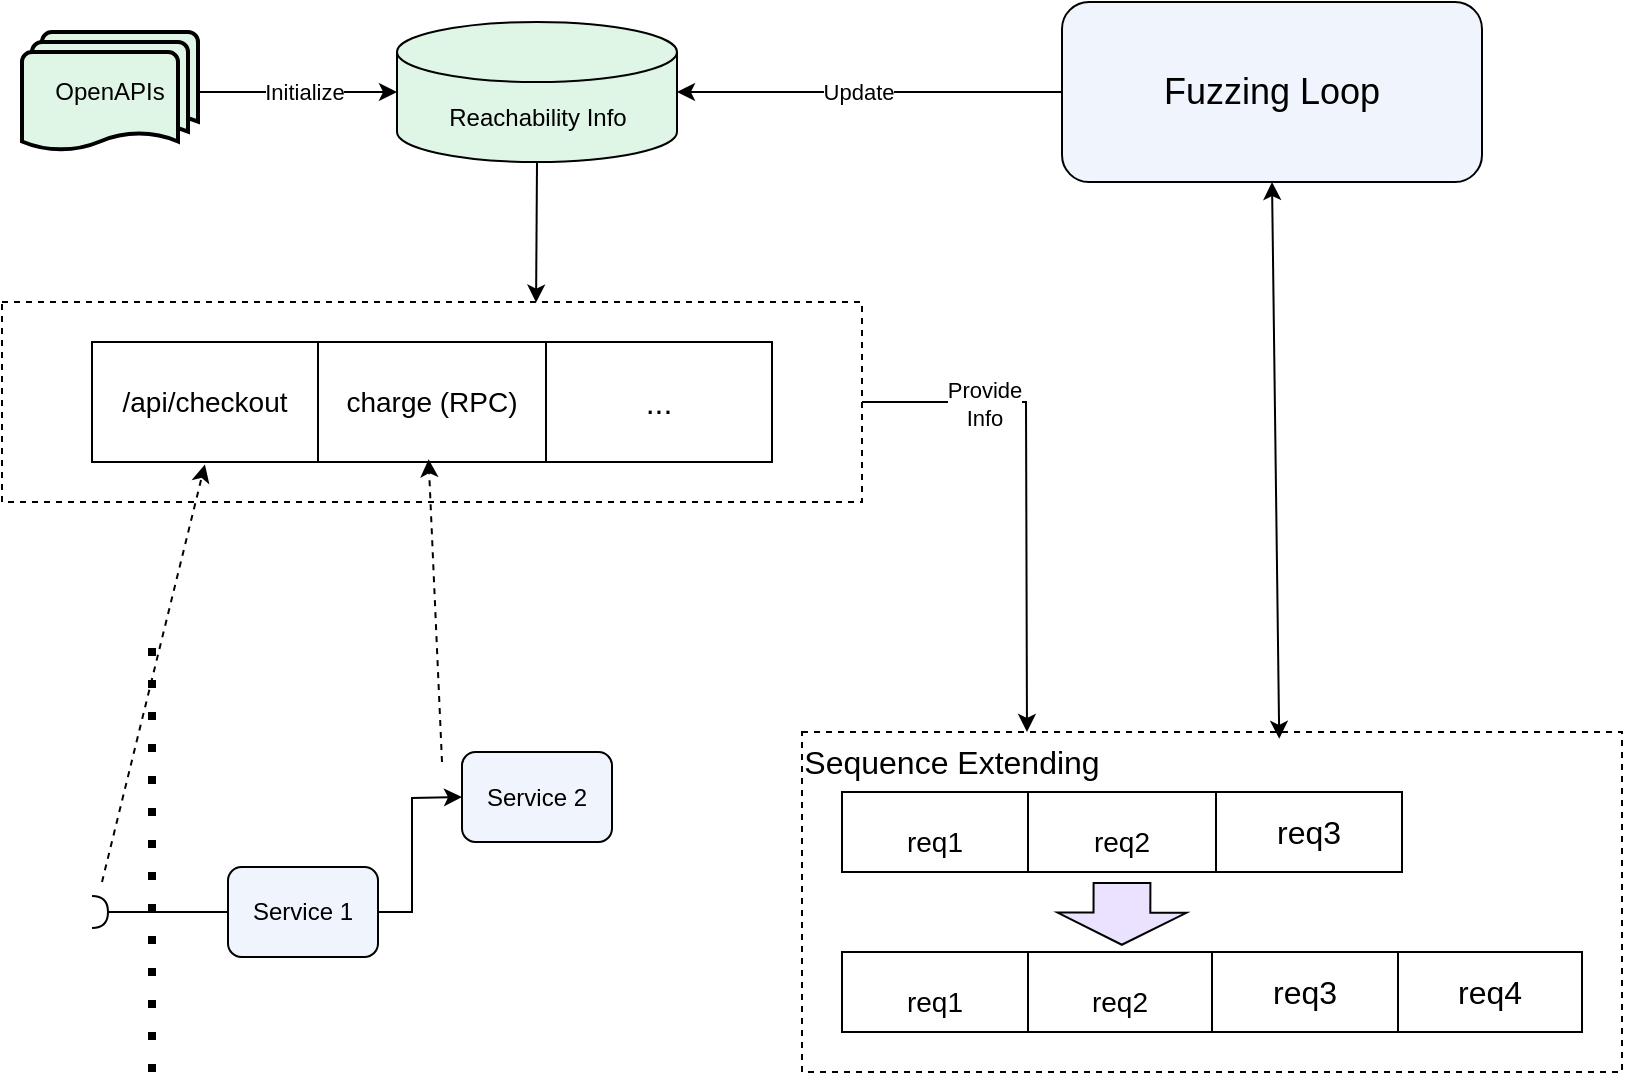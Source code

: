 <mxfile version="26.2.10">
  <diagram name="Page-1" id="gEL889tH-eNSq187wz8S">
    <mxGraphModel dx="3061" dy="1226" grid="1" gridSize="10" guides="1" tooltips="1" connect="1" arrows="1" fold="1" page="1" pageScale="1" pageWidth="850" pageHeight="1100" math="0" shadow="0">
      <root>
        <mxCell id="0" />
        <mxCell id="1" parent="0" />
        <mxCell id="DU_XREYTiKARM4lBFSdC-46" value="" style="rounded=0;whiteSpace=wrap;html=1;fillColor=none;dashed=1;" vertex="1" parent="1">
          <mxGeometry x="-440" y="395" width="410" height="170" as="geometry" />
        </mxCell>
        <mxCell id="WixgId_MYOPgr9kNpltZ-17" value="" style="rounded=0;whiteSpace=wrap;html=1;fillColor=none;dashed=1;" parent="1" vertex="1">
          <mxGeometry x="-840" y="180" width="430" height="100" as="geometry" />
        </mxCell>
        <mxCell id="DU_XREYTiKARM4lBFSdC-1" value="Reachability Info" style="shape=cylinder3;whiteSpace=wrap;html=1;boundedLbl=1;backgroundOutline=1;size=15;fillColor=light-dark(#DFF5E5,#486850);" vertex="1" parent="1">
          <mxGeometry x="-642.5" y="40" width="140" height="70" as="geometry" />
        </mxCell>
        <mxCell id="DU_XREYTiKARM4lBFSdC-2" value="OpenAPIs" style="strokeWidth=2;html=1;shape=mxgraph.flowchart.multi-document;whiteSpace=wrap;fillColor=light-dark(#DFF5E5,#4B567C);" vertex="1" parent="1">
          <mxGeometry x="-830" y="45" width="88" height="60" as="geometry" />
        </mxCell>
        <mxCell id="DU_XREYTiKARM4lBFSdC-3" value="" style="endArrow=classic;html=1;rounded=0;exitX=1;exitY=0.5;exitDx=0;exitDy=0;exitPerimeter=0;entryX=0;entryY=0.5;entryDx=0;entryDy=0;entryPerimeter=0;" edge="1" parent="1" source="DU_XREYTiKARM4lBFSdC-2" target="DU_XREYTiKARM4lBFSdC-1">
          <mxGeometry width="50" height="50" relative="1" as="geometry">
            <mxPoint x="-220" y="300" as="sourcePoint" />
            <mxPoint x="-170" y="250" as="targetPoint" />
          </mxGeometry>
        </mxCell>
        <mxCell id="DU_XREYTiKARM4lBFSdC-4" value="Initialize" style="edgeLabel;html=1;align=center;verticalAlign=middle;resizable=0;points=[];" vertex="1" connectable="0" parent="DU_XREYTiKARM4lBFSdC-3">
          <mxGeometry x="0.065" relative="1" as="geometry">
            <mxPoint as="offset" />
          </mxGeometry>
        </mxCell>
        <mxCell id="DU_XREYTiKARM4lBFSdC-5" value="" style="shape=table;startSize=0;container=1;collapsible=0;childLayout=tableLayout;fontSize=16;" vertex="1" parent="1">
          <mxGeometry x="-795" y="200" width="340" height="60" as="geometry" />
        </mxCell>
        <mxCell id="DU_XREYTiKARM4lBFSdC-14" value="" style="shape=tableRow;horizontal=0;startSize=0;swimlaneHead=0;swimlaneBody=0;strokeColor=inherit;top=0;left=0;bottom=0;right=0;collapsible=0;dropTarget=0;fillColor=none;points=[[0,0.5],[1,0.5]];portConstraint=eastwest;fontSize=16;" vertex="1" parent="DU_XREYTiKARM4lBFSdC-5">
          <mxGeometry width="340" height="60" as="geometry" />
        </mxCell>
        <mxCell id="DU_XREYTiKARM4lBFSdC-15" value="&lt;div style=&quot;font-size: 14px;&quot;&gt;&lt;p&gt;/api/checkout&lt;/p&gt;&lt;/div&gt;&lt;span style=&quot;white-space-collapse: preserve;&quot;&gt;&lt;/span&gt;" style="shape=partialRectangle;html=1;whiteSpace=wrap;connectable=0;strokeColor=inherit;overflow=hidden;fillColor=none;top=0;left=0;bottom=0;right=0;pointerEvents=1;fontSize=16;" vertex="1" parent="DU_XREYTiKARM4lBFSdC-14">
          <mxGeometry width="113" height="60" as="geometry">
            <mxRectangle width="113" height="60" as="alternateBounds" />
          </mxGeometry>
        </mxCell>
        <mxCell id="DU_XREYTiKARM4lBFSdC-16" value="&lt;div style=&quot;font-size: 14px;&quot;&gt;&lt;p&gt;charge (RPC)&lt;/p&gt;&lt;/div&gt;&lt;span style=&quot;white-space-collapse: preserve;&quot;&gt;&lt;/span&gt;" style="shape=partialRectangle;html=1;whiteSpace=wrap;connectable=0;strokeColor=inherit;overflow=hidden;fillColor=none;top=0;left=0;bottom=0;right=0;pointerEvents=1;fontSize=16;" vertex="1" parent="DU_XREYTiKARM4lBFSdC-14">
          <mxGeometry x="113" width="114" height="60" as="geometry">
            <mxRectangle width="114" height="60" as="alternateBounds" />
          </mxGeometry>
        </mxCell>
        <mxCell id="DU_XREYTiKARM4lBFSdC-17" value="..." style="shape=partialRectangle;html=1;whiteSpace=wrap;connectable=0;strokeColor=inherit;overflow=hidden;fillColor=none;top=0;left=0;bottom=0;right=0;pointerEvents=1;fontSize=16;" vertex="1" parent="DU_XREYTiKARM4lBFSdC-14">
          <mxGeometry x="227" width="113" height="60" as="geometry">
            <mxRectangle width="113" height="60" as="alternateBounds" />
          </mxGeometry>
        </mxCell>
        <mxCell id="DU_XREYTiKARM4lBFSdC-19" value="" style="endArrow=none;dashed=1;html=1;dashPattern=1 3;strokeWidth=4;rounded=0;" edge="1" parent="1">
          <mxGeometry width="50" height="50" relative="1" as="geometry">
            <mxPoint x="-765" y="565" as="sourcePoint" />
            <mxPoint x="-765" y="345" as="targetPoint" />
          </mxGeometry>
        </mxCell>
        <mxCell id="DU_XREYTiKARM4lBFSdC-20" value="Service 1" style="rounded=1;whiteSpace=wrap;html=1;fillColor=light-dark(#F0F4FC,#3B4453);" vertex="1" parent="1">
          <mxGeometry x="-727" y="462.5" width="75" height="45" as="geometry" />
        </mxCell>
        <mxCell id="DU_XREYTiKARM4lBFSdC-21" value="Service 2" style="rounded=1;whiteSpace=wrap;html=1;fillColor=light-dark(#F0F4FC,#3B4453);" vertex="1" parent="1">
          <mxGeometry x="-610" y="405" width="75" height="45" as="geometry" />
        </mxCell>
        <mxCell id="DU_XREYTiKARM4lBFSdC-22" value="" style="rounded=0;orthogonalLoop=1;jettySize=auto;html=1;endArrow=halfCircle;endFill=0;endSize=6;strokeWidth=1;sketch=0;fontSize=12;curved=1;exitX=0;exitY=0.5;exitDx=0;exitDy=0;" edge="1" parent="1" source="DU_XREYTiKARM4lBFSdC-20">
          <mxGeometry relative="1" as="geometry">
            <mxPoint x="-350" y="400" as="sourcePoint" />
            <mxPoint x="-795" y="485" as="targetPoint" />
          </mxGeometry>
        </mxCell>
        <mxCell id="DU_XREYTiKARM4lBFSdC-23" value="" style="ellipse;whiteSpace=wrap;html=1;align=center;aspect=fixed;fillColor=none;strokeColor=none;resizable=0;perimeter=centerPerimeter;rotatable=0;allowArrows=0;points=[];outlineConnect=1;" vertex="1" parent="1">
          <mxGeometry x="-805" y="472.5" width="10" height="10" as="geometry" />
        </mxCell>
        <mxCell id="DU_XREYTiKARM4lBFSdC-25" value="" style="endArrow=classic;html=1;rounded=0;exitX=1;exitY=0.5;exitDx=0;exitDy=0;entryX=0;entryY=0.5;entryDx=0;entryDy=0;" edge="1" parent="1" source="DU_XREYTiKARM4lBFSdC-20" target="DU_XREYTiKARM4lBFSdC-21">
          <mxGeometry width="50" height="50" relative="1" as="geometry">
            <mxPoint x="-475" y="445" as="sourcePoint" />
            <mxPoint x="-425" y="395" as="targetPoint" />
            <Array as="points">
              <mxPoint x="-635" y="485" />
              <mxPoint x="-635" y="428" />
            </Array>
          </mxGeometry>
        </mxCell>
        <mxCell id="DU_XREYTiKARM4lBFSdC-26" value="" style="endArrow=classic;html=1;rounded=0;entryX=0.166;entryY=1.02;entryDx=0;entryDy=0;entryPerimeter=0;dashed=1;" edge="1" parent="1" target="DU_XREYTiKARM4lBFSdC-14">
          <mxGeometry width="50" height="50" relative="1" as="geometry">
            <mxPoint x="-790" y="470" as="sourcePoint" />
            <mxPoint x="-465" y="330" as="targetPoint" />
          </mxGeometry>
        </mxCell>
        <mxCell id="DU_XREYTiKARM4lBFSdC-27" value="" style="endArrow=classic;html=1;rounded=0;entryX=0.495;entryY=0.977;entryDx=0;entryDy=0;entryPerimeter=0;dashed=1;" edge="1" parent="1" target="DU_XREYTiKARM4lBFSdC-14">
          <mxGeometry width="50" height="50" relative="1" as="geometry">
            <mxPoint x="-620" y="410" as="sourcePoint" />
            <mxPoint x="-729" y="271" as="targetPoint" />
          </mxGeometry>
        </mxCell>
        <mxCell id="DU_XREYTiKARM4lBFSdC-28" value="" style="endArrow=classic;html=1;rounded=0;exitX=0.5;exitY=1;exitDx=0;exitDy=0;exitPerimeter=0;entryX=0.621;entryY=0.003;entryDx=0;entryDy=0;entryPerimeter=0;" edge="1" parent="1" source="DU_XREYTiKARM4lBFSdC-1" target="WixgId_MYOPgr9kNpltZ-17">
          <mxGeometry width="50" height="50" relative="1" as="geometry">
            <mxPoint x="-300" y="190" as="sourcePoint" />
            <mxPoint x="-570" y="179" as="targetPoint" />
          </mxGeometry>
        </mxCell>
        <mxCell id="DU_XREYTiKARM4lBFSdC-29" value="&lt;font style=&quot;font-size: 18px;&quot;&gt;Fuzzing Loop&lt;/font&gt;" style="rounded=1;whiteSpace=wrap;html=1;fillColor=light-dark(#F0F4FC,#3B4453);" vertex="1" parent="1">
          <mxGeometry x="-310" y="30" width="210" height="90" as="geometry" />
        </mxCell>
        <mxCell id="DU_XREYTiKARM4lBFSdC-30" value="" style="endArrow=classic;html=1;rounded=0;entryX=1;entryY=0.5;entryDx=0;entryDy=0;entryPerimeter=0;" edge="1" parent="1" source="DU_XREYTiKARM4lBFSdC-29" target="DU_XREYTiKARM4lBFSdC-1">
          <mxGeometry width="50" height="50" relative="1" as="geometry">
            <mxPoint x="-732" y="85" as="sourcePoint" />
            <mxPoint x="-440" y="85" as="targetPoint" />
          </mxGeometry>
        </mxCell>
        <mxCell id="DU_XREYTiKARM4lBFSdC-31" value="Update" style="edgeLabel;html=1;align=center;verticalAlign=middle;resizable=0;points=[];" vertex="1" connectable="0" parent="DU_XREYTiKARM4lBFSdC-30">
          <mxGeometry x="0.065" relative="1" as="geometry">
            <mxPoint as="offset" />
          </mxGeometry>
        </mxCell>
        <mxCell id="DU_XREYTiKARM4lBFSdC-32" value="" style="shape=table;startSize=0;container=1;collapsible=0;childLayout=tableLayout;fontSize=16;" vertex="1" parent="1">
          <mxGeometry x="-420" y="425" width="280" height="40" as="geometry" />
        </mxCell>
        <mxCell id="DU_XREYTiKARM4lBFSdC-33" value="" style="shape=tableRow;horizontal=0;startSize=0;swimlaneHead=0;swimlaneBody=0;strokeColor=inherit;top=0;left=0;bottom=0;right=0;collapsible=0;dropTarget=0;fillColor=none;points=[[0,0.5],[1,0.5]];portConstraint=eastwest;fontSize=16;" vertex="1" parent="DU_XREYTiKARM4lBFSdC-32">
          <mxGeometry width="280" height="40" as="geometry" />
        </mxCell>
        <mxCell id="DU_XREYTiKARM4lBFSdC-34" value="&lt;div style=&quot;font-size: 14px;&quot;&gt;&lt;p&gt;req1&lt;/p&gt;&lt;/div&gt;&lt;span style=&quot;white-space-collapse: preserve;&quot;&gt;&lt;/span&gt;" style="shape=partialRectangle;html=1;whiteSpace=wrap;connectable=0;strokeColor=inherit;overflow=hidden;fillColor=none;top=0;left=0;bottom=0;right=0;pointerEvents=1;fontSize=16;" vertex="1" parent="DU_XREYTiKARM4lBFSdC-33">
          <mxGeometry width="93" height="40" as="geometry">
            <mxRectangle width="93" height="40" as="alternateBounds" />
          </mxGeometry>
        </mxCell>
        <mxCell id="DU_XREYTiKARM4lBFSdC-35" value="&lt;div style=&quot;font-size: 14px;&quot;&gt;&lt;p&gt;req2&lt;/p&gt;&lt;/div&gt;&lt;span style=&quot;white-space-collapse: preserve;&quot;&gt;&lt;/span&gt;" style="shape=partialRectangle;html=1;whiteSpace=wrap;connectable=0;strokeColor=inherit;overflow=hidden;fillColor=none;top=0;left=0;bottom=0;right=0;pointerEvents=1;fontSize=16;" vertex="1" parent="DU_XREYTiKARM4lBFSdC-33">
          <mxGeometry x="93" width="94" height="40" as="geometry">
            <mxRectangle width="94" height="40" as="alternateBounds" />
          </mxGeometry>
        </mxCell>
        <mxCell id="DU_XREYTiKARM4lBFSdC-36" value="req3" style="shape=partialRectangle;html=1;whiteSpace=wrap;connectable=0;strokeColor=inherit;overflow=hidden;fillColor=none;top=0;left=0;bottom=0;right=0;pointerEvents=1;fontSize=16;" vertex="1" parent="DU_XREYTiKARM4lBFSdC-33">
          <mxGeometry x="187" width="93" height="40" as="geometry">
            <mxRectangle width="93" height="40" as="alternateBounds" />
          </mxGeometry>
        </mxCell>
        <mxCell id="DU_XREYTiKARM4lBFSdC-37" value="" style="shape=table;startSize=0;container=1;collapsible=0;childLayout=tableLayout;fontSize=16;" vertex="1" parent="1">
          <mxGeometry x="-420" y="505" width="370" height="40" as="geometry" />
        </mxCell>
        <mxCell id="DU_XREYTiKARM4lBFSdC-38" value="" style="shape=tableRow;horizontal=0;startSize=0;swimlaneHead=0;swimlaneBody=0;strokeColor=inherit;top=0;left=0;bottom=0;right=0;collapsible=0;dropTarget=0;fillColor=none;points=[[0,0.5],[1,0.5]];portConstraint=eastwest;fontSize=16;" vertex="1" parent="DU_XREYTiKARM4lBFSdC-37">
          <mxGeometry width="370" height="40" as="geometry" />
        </mxCell>
        <mxCell id="DU_XREYTiKARM4lBFSdC-39" value="&lt;div style=&quot;font-size: 14px;&quot;&gt;&lt;p&gt;req1&lt;/p&gt;&lt;/div&gt;&lt;span style=&quot;white-space-collapse: preserve;&quot;&gt;&lt;/span&gt;" style="shape=partialRectangle;html=1;whiteSpace=wrap;connectable=0;strokeColor=inherit;overflow=hidden;fillColor=none;top=0;left=0;bottom=0;right=0;pointerEvents=1;fontSize=16;" vertex="1" parent="DU_XREYTiKARM4lBFSdC-38">
          <mxGeometry width="93" height="40" as="geometry">
            <mxRectangle width="93" height="40" as="alternateBounds" />
          </mxGeometry>
        </mxCell>
        <mxCell id="DU_XREYTiKARM4lBFSdC-40" value="&lt;div style=&quot;font-size: 14px;&quot;&gt;&lt;p&gt;req2&lt;/p&gt;&lt;/div&gt;&lt;span style=&quot;white-space-collapse: preserve;&quot;&gt;&lt;/span&gt;" style="shape=partialRectangle;html=1;whiteSpace=wrap;connectable=0;strokeColor=inherit;overflow=hidden;fillColor=none;top=0;left=0;bottom=0;right=0;pointerEvents=1;fontSize=16;" vertex="1" parent="DU_XREYTiKARM4lBFSdC-38">
          <mxGeometry x="93" width="92" height="40" as="geometry">
            <mxRectangle width="92" height="40" as="alternateBounds" />
          </mxGeometry>
        </mxCell>
        <mxCell id="DU_XREYTiKARM4lBFSdC-41" value="req3" style="shape=partialRectangle;html=1;whiteSpace=wrap;connectable=0;strokeColor=inherit;overflow=hidden;fillColor=none;top=0;left=0;bottom=0;right=0;pointerEvents=1;fontSize=16;" vertex="1" parent="DU_XREYTiKARM4lBFSdC-38">
          <mxGeometry x="185" width="93" height="40" as="geometry">
            <mxRectangle width="93" height="40" as="alternateBounds" />
          </mxGeometry>
        </mxCell>
        <mxCell id="DU_XREYTiKARM4lBFSdC-42" value="req4" style="shape=partialRectangle;html=1;whiteSpace=wrap;connectable=0;strokeColor=inherit;overflow=hidden;fillColor=none;top=0;left=0;bottom=0;right=0;pointerEvents=1;fontSize=16;" vertex="1" parent="DU_XREYTiKARM4lBFSdC-38">
          <mxGeometry x="278" width="92" height="40" as="geometry">
            <mxRectangle width="92" height="40" as="alternateBounds" />
          </mxGeometry>
        </mxCell>
        <mxCell id="DU_XREYTiKARM4lBFSdC-43" value="" style="shape=flexArrow;endArrow=classic;html=1;rounded=0;strokeColor=#000000;fillColor=light-dark(#EAE2FE,#564C6E);endWidth=35.005;endSize=5.012;entryX=0.372;entryY=-0.073;entryDx=0;entryDy=0;entryPerimeter=0;width=28.403;" edge="1" parent="1">
          <mxGeometry width="50" height="50" relative="1" as="geometry">
            <mxPoint x="-280" y="470" as="sourcePoint" />
            <mxPoint x="-280.08" y="501.88" as="targetPoint" />
          </mxGeometry>
        </mxCell>
        <mxCell id="DU_XREYTiKARM4lBFSdC-44" value="" style="endArrow=classic;html=1;rounded=0;exitX=1;exitY=0.5;exitDx=0;exitDy=0;entryX=0.75;entryY=0;entryDx=0;entryDy=0;" edge="1" parent="1" source="WixgId_MYOPgr9kNpltZ-17" target="DU_XREYTiKARM4lBFSdC-47">
          <mxGeometry width="50" height="50" relative="1" as="geometry">
            <mxPoint x="-375" y="350" as="sourcePoint" />
            <mxPoint x="-195" y="380" as="targetPoint" />
            <Array as="points">
              <mxPoint x="-328" y="230" />
            </Array>
          </mxGeometry>
        </mxCell>
        <mxCell id="DU_XREYTiKARM4lBFSdC-45" value="Provide&lt;div&gt;Info&lt;/div&gt;" style="edgeLabel;html=1;align=center;verticalAlign=middle;resizable=0;points=[];" vertex="1" connectable="0" parent="DU_XREYTiKARM4lBFSdC-44">
          <mxGeometry x="-0.509" y="-1" relative="1" as="geometry">
            <mxPoint as="offset" />
          </mxGeometry>
        </mxCell>
        <mxCell id="DU_XREYTiKARM4lBFSdC-47" value="Sequence Extending" style="text;html=1;align=center;verticalAlign=middle;whiteSpace=wrap;rounded=0;fontSize=16;" vertex="1" parent="1">
          <mxGeometry x="-440" y="395" width="150" height="30" as="geometry" />
        </mxCell>
        <mxCell id="DU_XREYTiKARM4lBFSdC-48" value="" style="endArrow=classic;startArrow=classic;html=1;rounded=0;entryX=0.5;entryY=1;entryDx=0;entryDy=0;exitX=0.582;exitY=0.02;exitDx=0;exitDy=0;exitPerimeter=0;" edge="1" parent="1" source="DU_XREYTiKARM4lBFSdC-46" target="DU_XREYTiKARM4lBFSdC-29">
          <mxGeometry width="50" height="50" relative="1" as="geometry">
            <mxPoint x="-40" y="288" as="sourcePoint" />
            <mxPoint x="-130" y="340" as="targetPoint" />
          </mxGeometry>
        </mxCell>
      </root>
    </mxGraphModel>
  </diagram>
</mxfile>
